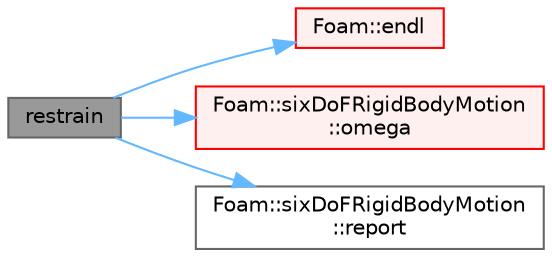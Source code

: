 digraph "restrain"
{
 // LATEX_PDF_SIZE
  bgcolor="transparent";
  edge [fontname=Helvetica,fontsize=10,labelfontname=Helvetica,labelfontsize=10];
  node [fontname=Helvetica,fontsize=10,shape=box,height=0.2,width=0.4];
  rankdir="LR";
  Node1 [id="Node000001",label="restrain",height=0.2,width=0.4,color="gray40", fillcolor="grey60", style="filled", fontcolor="black",tooltip=" "];
  Node1 -> Node2 [id="edge1_Node000001_Node000002",color="steelblue1",style="solid",tooltip=" "];
  Node2 [id="Node000002",label="Foam::endl",height=0.2,width=0.4,color="red", fillcolor="#FFF0F0", style="filled",URL="$namespaceFoam.html#a7d5eca45a323264dc5fe811500ebda47",tooltip=" "];
  Node1 -> Node6 [id="edge2_Node000001_Node000006",color="steelblue1",style="solid",tooltip=" "];
  Node6 [id="Node000006",label="Foam::sixDoFRigidBodyMotion\l::omega",height=0.2,width=0.4,color="red", fillcolor="#FFF0F0", style="filled",URL="$classFoam_1_1sixDoFRigidBodyMotion.html#a82d25f29aa98277a0f9e7db54a5f7eee",tooltip=" "];
  Node1 -> Node11 [id="edge3_Node000001_Node000011",color="steelblue1",style="solid",tooltip=" "];
  Node11 [id="Node000011",label="Foam::sixDoFRigidBodyMotion\l::report",height=0.2,width=0.4,color="grey40", fillcolor="white", style="filled",URL="$classFoam_1_1sixDoFRigidBodyMotion.html#a1538c196c66305d82ca5d146cf37067a",tooltip=" "];
}

